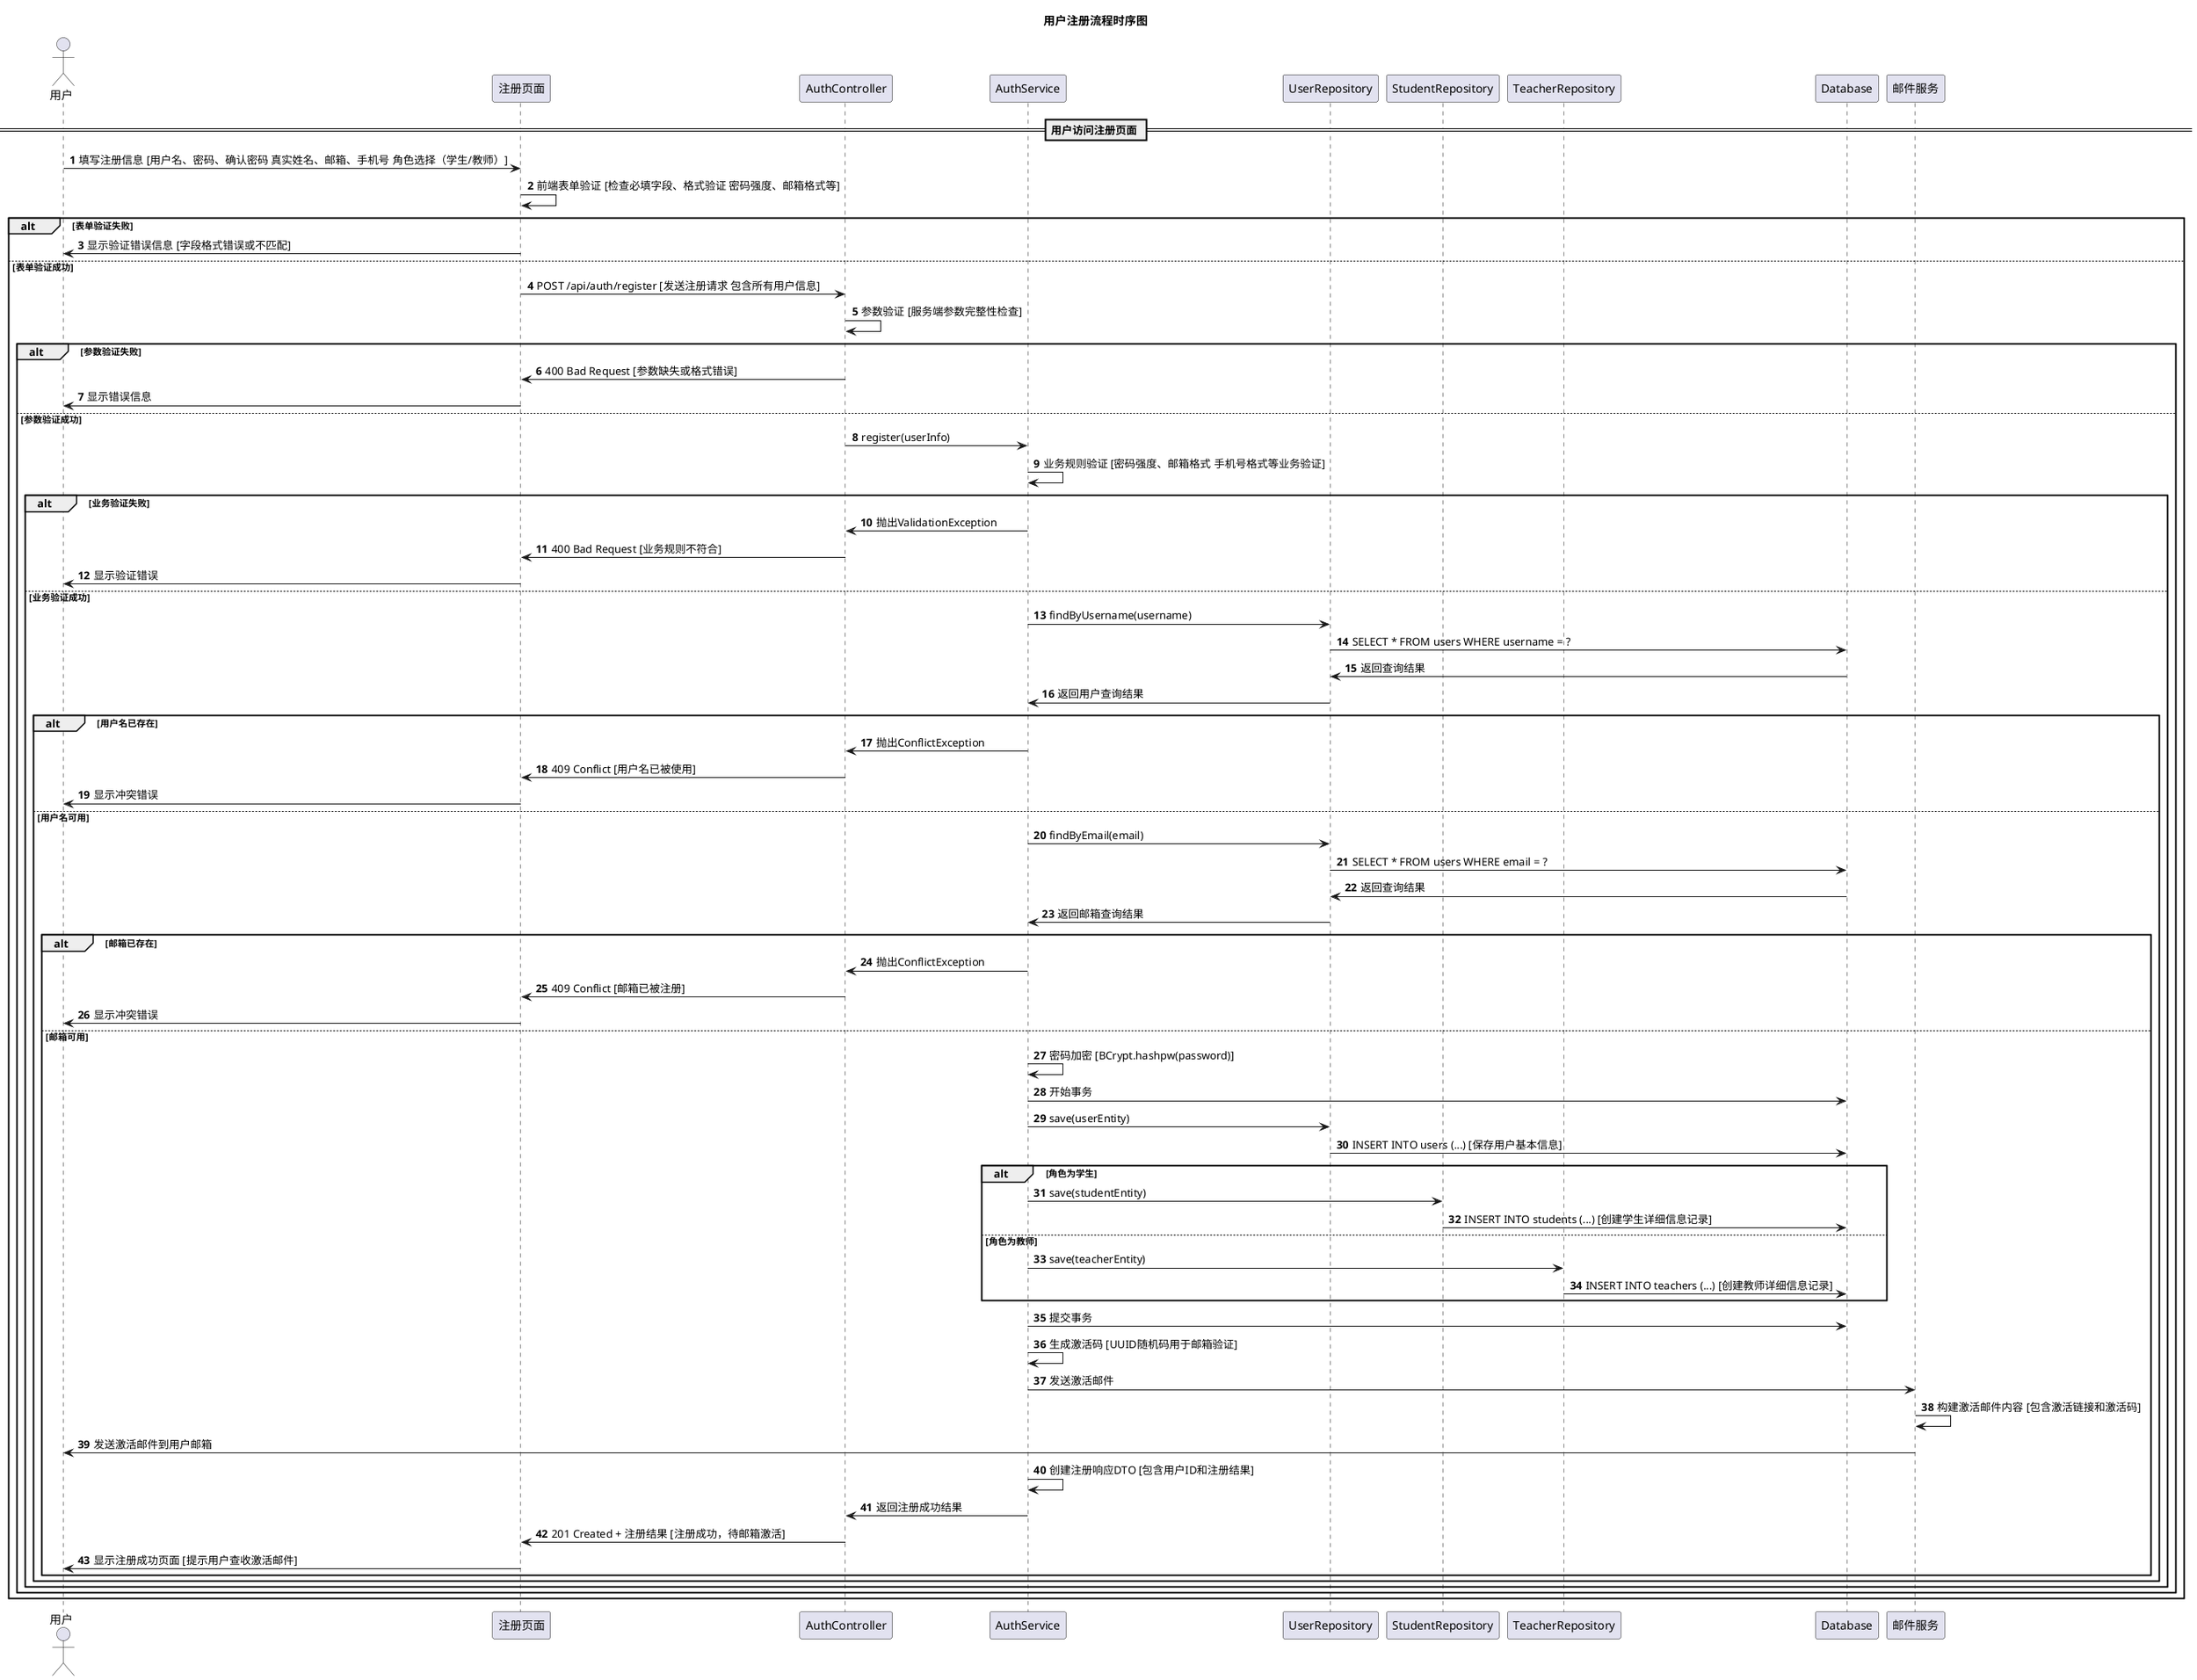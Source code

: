 @startuml 用户注册时序图
title 用户注册流程时序图

actor 用户 as U
participant "注册页面" as RP
participant "AuthController" as AC
participant "AuthService" as AS
participant "UserRepository" as UR
participant "StudentRepository" as SR
participant "TeacherRepository" as TR
participant "Database" as DB
participant "邮件服务" as ES

autonumber

== 用户访问注册页面 ==
U -> RP: 填写注册信息 [用户名、密码、确认密码 真实姓名、邮箱、手机号 角色选择（学生/教师）]
RP -> RP: 前端表单验证 [检查必填字段、格式验证 密码强度、邮箱格式等]

alt 表单验证失败
    RP -> U: 显示验证错误信息 [字段格式错误或不匹配]
else 表单验证成功
    RP -> AC: POST /api/auth/register [发送注册请求 包含所有用户信息]
    AC -> AC: 参数验证 [服务端参数完整性检查]
    
    alt 参数验证失败
        AC -> RP: 400 Bad Request [参数缺失或格式错误]
        RP -> U: 显示错误信息
    else 参数验证成功
        AC -> AS: register(userInfo)
        AS -> AS: 业务规则验证 [密码强度、邮箱格式 手机号格式等业务验证]
        
        alt 业务验证失败
            AS -> AC: 抛出ValidationException
            AC -> RP: 400 Bad Request [业务规则不符合]
            RP -> U: 显示验证错误
        else 业务验证成功
            AS -> UR: findByUsername(username)
            UR -> DB: SELECT * FROM users WHERE username = ?
            DB -> UR: 返回查询结果
            UR -> AS: 返回用户查询结果
            
            alt 用户名已存在
                AS -> AC: 抛出ConflictException
                AC -> RP: 409 Conflict [用户名已被使用]
                RP -> U: 显示冲突错误
            else 用户名可用
                AS -> UR: findByEmail(email)
                UR -> DB: SELECT * FROM users WHERE email = ?
                DB -> UR: 返回查询结果
                UR -> AS: 返回邮箱查询结果
                
                alt 邮箱已存在
                    AS -> AC: 抛出ConflictException
                    AC -> RP: 409 Conflict [邮箱已被注册]
                    RP -> U: 显示冲突错误
                else 邮箱可用
                    AS -> AS: 密码加密 [BCrypt.hashpw(password)]
                    AS -> DB: 开始事务
                    AS -> UR: save(userEntity)
                    UR -> DB: INSERT INTO users (...) [保存用户基本信息]
                    
                    alt 角色为学生
                        AS -> SR: save(studentEntity)
                        SR -> DB: INSERT INTO students (...) [创建学生详细信息记录]
                    else 角色为教师  
                        AS -> TR: save(teacherEntity)
                        TR -> DB: INSERT INTO teachers (...) [创建教师详细信息记录]
                    end
                    
                    AS -> DB: 提交事务
                    AS -> AS: 生成激活码 [UUID随机码用于邮箱验证]
                    AS -> ES: 发送激活邮件
                    ES -> ES: 构建激活邮件内容 [包含激活链接和激活码]
                    ES -> U: 发送激活邮件到用户邮箱
                    
                    AS -> AS: 创建注册响应DTO [包含用户ID和注册结果]
                    AS -> AC: 返回注册成功结果
                    AC -> RP: 201 Created + 注册结果 [注册成功，待邮箱激活]
                    
                    RP -> U: 显示注册成功页面 [提示用户查收激活邮件]
                end
            end
        end
    end
end

@enduml 